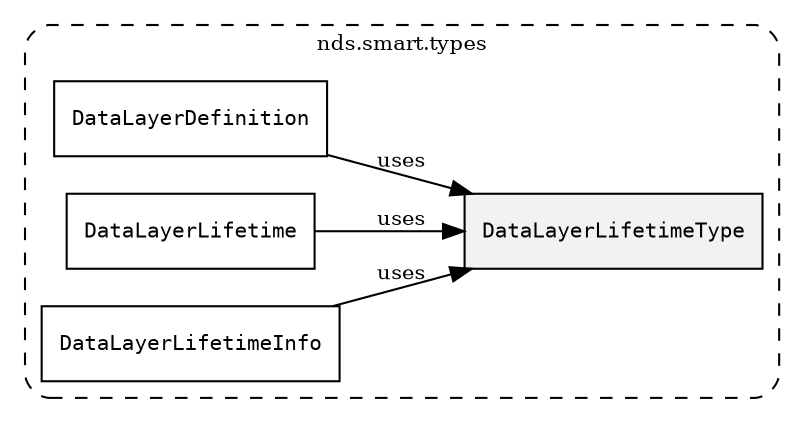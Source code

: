 /**
 * This dot file creates symbol collaboration diagram for DataLayerLifetimeType.
 */
digraph ZSERIO
{
    node [shape=box, fontsize=10];
    rankdir="LR";
    fontsize=10;
    tooltip="DataLayerLifetimeType collaboration diagram";

    subgraph "cluster_nds.smart.types"
    {
        style="dashed, rounded";
        label="nds.smart.types";
        tooltip="Package nds.smart.types";
        href="../../../content/packages/nds.smart.types.html#Package-nds-smart-types";
        target="_parent";

        "DataLayerLifetimeType" [style="filled", fillcolor="#0000000D", target="_parent", label=<<font face="monospace"><table align="center" border="0" cellspacing="0" cellpadding="0"><tr><td href="../../../content/packages/nds.smart.types.html#Enum-DataLayerLifetimeType" title="Enum defined in nds.smart.types">DataLayerLifetimeType</td></tr></table></font>>];
        "DataLayerDefinition" [target="_parent", label=<<font face="monospace"><table align="center" border="0" cellspacing="0" cellpadding="0"><tr><td href="../../../content/packages/nds.smart.types.html#Structure-DataLayerDefinition" title="Structure defined in nds.smart.types">DataLayerDefinition</td></tr></table></font>>];
        "DataLayerLifetime" [target="_parent", label=<<font face="monospace"><table align="center" border="0" cellspacing="0" cellpadding="0"><tr><td href="../../../content/packages/nds.smart.types.html#Structure-DataLayerLifetime" title="Structure defined in nds.smart.types">DataLayerLifetime</td></tr></table></font>>];
        "DataLayerLifetimeInfo" [target="_parent", label=<<font face="monospace"><table align="center" border="0" cellspacing="0" cellpadding="0"><tr><td href="../../../content/packages/nds.smart.types.html#Choice-DataLayerLifetimeInfo" title="Choice defined in nds.smart.types">DataLayerLifetimeInfo</td></tr></table></font>>];
    }

    "DataLayerDefinition" -> "DataLayerLifetimeType" [label="uses", fontsize=10];
    "DataLayerLifetime" -> "DataLayerLifetimeType" [label="uses", fontsize=10];
    "DataLayerLifetimeInfo" -> "DataLayerLifetimeType" [label="uses", fontsize=10];
}
